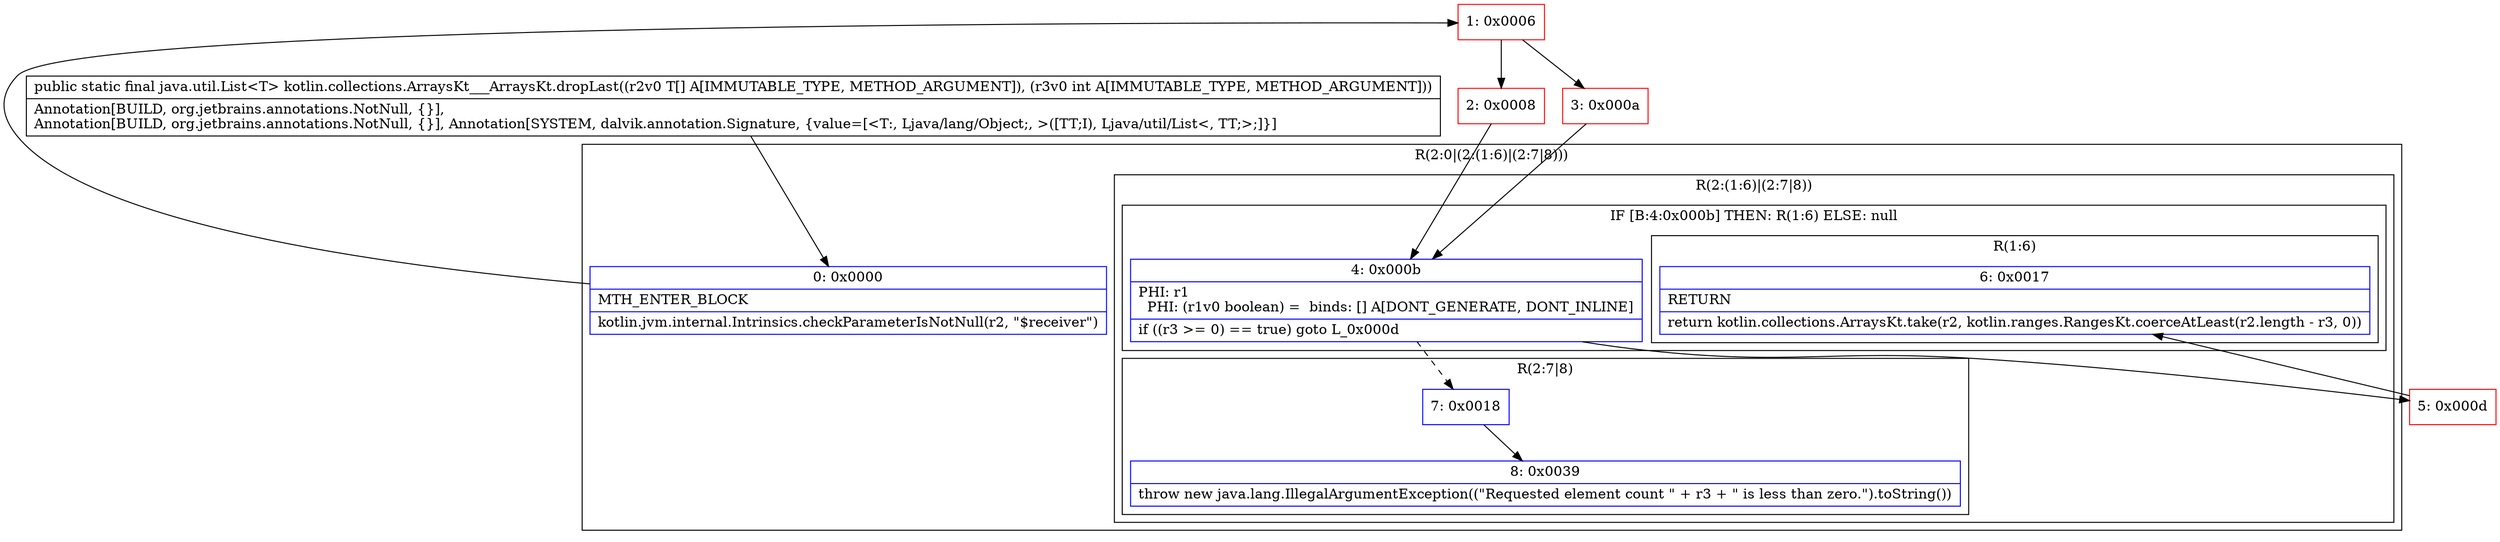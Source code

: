 digraph "CFG forkotlin.collections.ArraysKt___ArraysKt.dropLast([Ljava\/lang\/Object;I)Ljava\/util\/List;" {
subgraph cluster_Region_1305627759 {
label = "R(2:0|(2:(1:6)|(2:7|8)))";
node [shape=record,color=blue];
Node_0 [shape=record,label="{0\:\ 0x0000|MTH_ENTER_BLOCK\l|kotlin.jvm.internal.Intrinsics.checkParameterIsNotNull(r2, \"$receiver\")\l}"];
subgraph cluster_Region_1201046557 {
label = "R(2:(1:6)|(2:7|8))";
node [shape=record,color=blue];
subgraph cluster_IfRegion_707396316 {
label = "IF [B:4:0x000b] THEN: R(1:6) ELSE: null";
node [shape=record,color=blue];
Node_4 [shape=record,label="{4\:\ 0x000b|PHI: r1 \l  PHI: (r1v0 boolean) =  binds: [] A[DONT_GENERATE, DONT_INLINE]\l|if ((r3 \>= 0) == true) goto L_0x000d\l}"];
subgraph cluster_Region_1371776925 {
label = "R(1:6)";
node [shape=record,color=blue];
Node_6 [shape=record,label="{6\:\ 0x0017|RETURN\l|return kotlin.collections.ArraysKt.take(r2, kotlin.ranges.RangesKt.coerceAtLeast(r2.length \- r3, 0))\l}"];
}
}
subgraph cluster_Region_246233342 {
label = "R(2:7|8)";
node [shape=record,color=blue];
Node_7 [shape=record,label="{7\:\ 0x0018}"];
Node_8 [shape=record,label="{8\:\ 0x0039|throw new java.lang.IllegalArgumentException((\"Requested element count \" + r3 + \" is less than zero.\").toString())\l}"];
}
}
}
Node_1 [shape=record,color=red,label="{1\:\ 0x0006}"];
Node_2 [shape=record,color=red,label="{2\:\ 0x0008}"];
Node_3 [shape=record,color=red,label="{3\:\ 0x000a}"];
Node_5 [shape=record,color=red,label="{5\:\ 0x000d}"];
MethodNode[shape=record,label="{public static final java.util.List\<T\> kotlin.collections.ArraysKt___ArraysKt.dropLast((r2v0 T[] A[IMMUTABLE_TYPE, METHOD_ARGUMENT]), (r3v0 int A[IMMUTABLE_TYPE, METHOD_ARGUMENT]))  | Annotation[BUILD, org.jetbrains.annotations.NotNull, \{\}], \lAnnotation[BUILD, org.jetbrains.annotations.NotNull, \{\}], Annotation[SYSTEM, dalvik.annotation.Signature, \{value=[\<T:, Ljava\/lang\/Object;, \>([TT;I), Ljava\/util\/List\<, TT;\>;]\}]\l}"];
MethodNode -> Node_0;
Node_0 -> Node_1;
Node_4 -> Node_5;
Node_4 -> Node_7[style=dashed];
Node_7 -> Node_8;
Node_1 -> Node_2;
Node_1 -> Node_3;
Node_2 -> Node_4;
Node_3 -> Node_4;
Node_5 -> Node_6;
}

